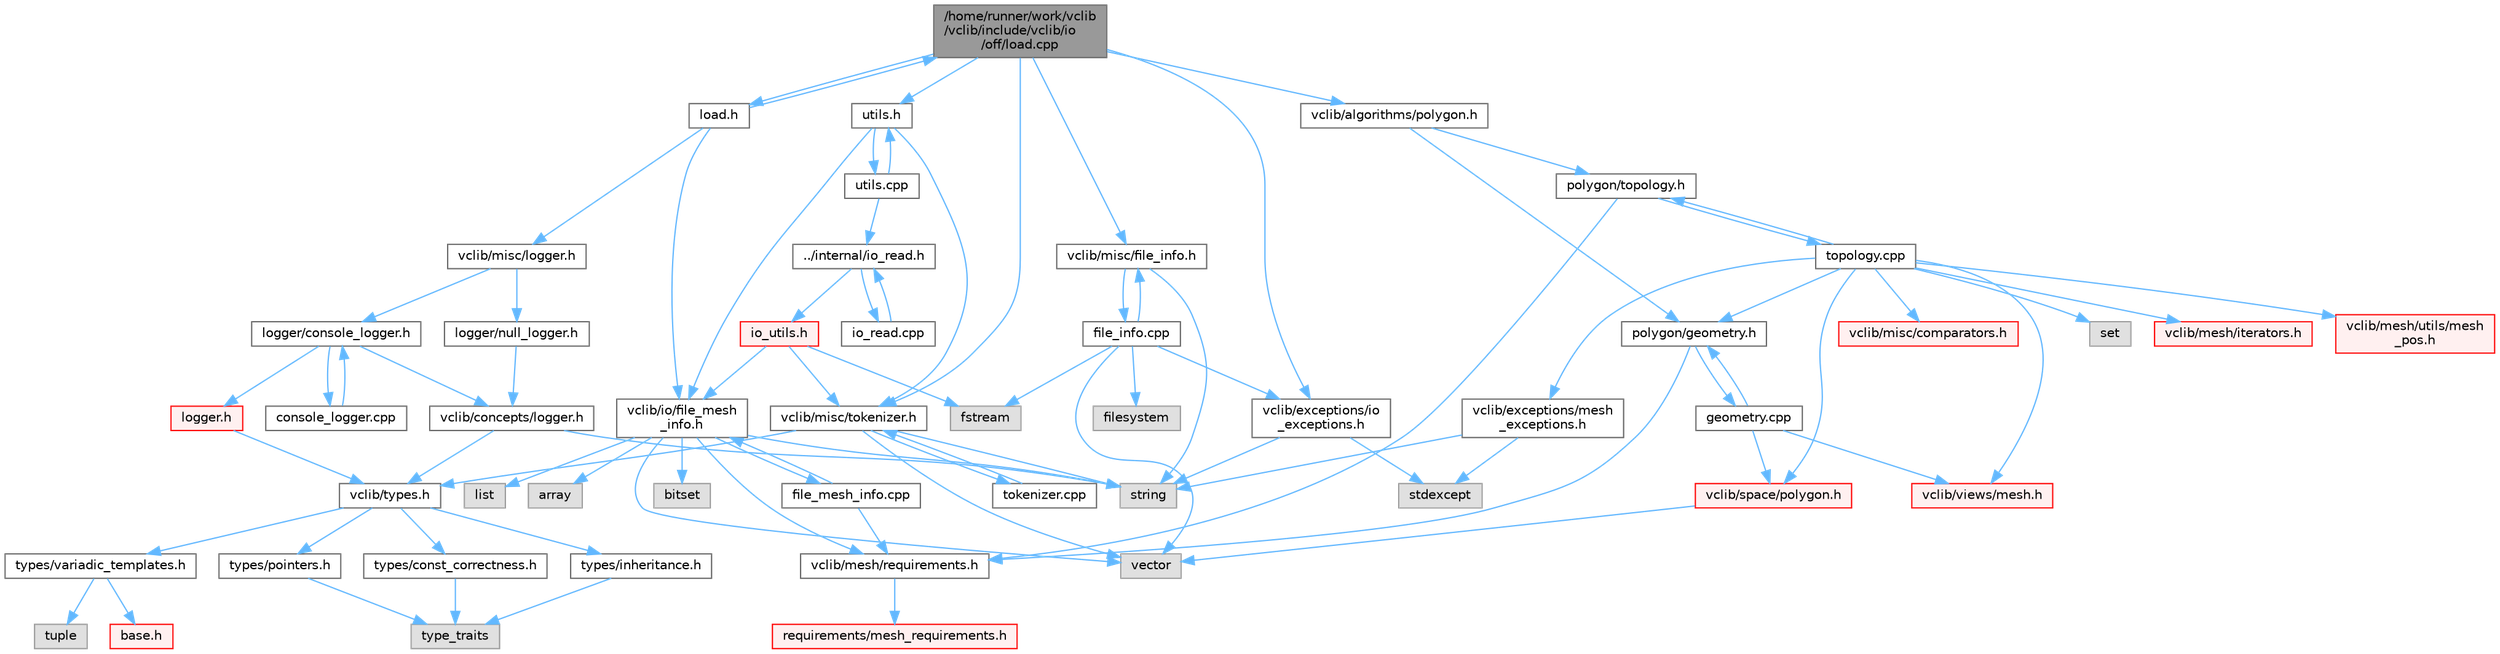 digraph "/home/runner/work/vclib/vclib/include/vclib/io/off/load.cpp"
{
 // LATEX_PDF_SIZE
  bgcolor="transparent";
  edge [fontname=Helvetica,fontsize=10,labelfontname=Helvetica,labelfontsize=10];
  node [fontname=Helvetica,fontsize=10,shape=box,height=0.2,width=0.4];
  Node1 [label="/home/runner/work/vclib\l/vclib/include/vclib/io\l/off/load.cpp",height=0.2,width=0.4,color="gray40", fillcolor="grey60", style="filled", fontcolor="black",tooltip=" "];
  Node1 -> Node2 [color="steelblue1",style="solid"];
  Node2 [label="load.h",height=0.2,width=0.4,color="grey40", fillcolor="white", style="filled",URL="$off_2load_8h.html",tooltip=" "];
  Node2 -> Node3 [color="steelblue1",style="solid"];
  Node3 [label="vclib/io/file_mesh\l_info.h",height=0.2,width=0.4,color="grey40", fillcolor="white", style="filled",URL="$file__mesh__info_8h.html",tooltip=" "];
  Node3 -> Node4 [color="steelblue1",style="solid"];
  Node4 [label="array",height=0.2,width=0.4,color="grey60", fillcolor="#E0E0E0", style="filled",tooltip=" "];
  Node3 -> Node5 [color="steelblue1",style="solid"];
  Node5 [label="list",height=0.2,width=0.4,color="grey60", fillcolor="#E0E0E0", style="filled",tooltip=" "];
  Node3 -> Node6 [color="steelblue1",style="solid"];
  Node6 [label="string",height=0.2,width=0.4,color="grey60", fillcolor="#E0E0E0", style="filled",tooltip=" "];
  Node3 -> Node7 [color="steelblue1",style="solid"];
  Node7 [label="vector",height=0.2,width=0.4,color="grey60", fillcolor="#E0E0E0", style="filled",tooltip=" "];
  Node3 -> Node8 [color="steelblue1",style="solid"];
  Node8 [label="bitset",height=0.2,width=0.4,color="grey60", fillcolor="#E0E0E0", style="filled",tooltip=" "];
  Node3 -> Node9 [color="steelblue1",style="solid"];
  Node9 [label="vclib/mesh/requirements.h",height=0.2,width=0.4,color="grey40", fillcolor="white", style="filled",URL="$requirements_8h.html",tooltip=" "];
  Node9 -> Node10 [color="steelblue1",style="solid"];
  Node10 [label="requirements/mesh_requirements.h",height=0.2,width=0.4,color="red", fillcolor="#FFF0F0", style="filled",URL="$mesh__requirements_8h.html",tooltip=" "];
  Node3 -> Node178 [color="steelblue1",style="solid"];
  Node178 [label="file_mesh_info.cpp",height=0.2,width=0.4,color="grey40", fillcolor="white", style="filled",URL="$file__mesh__info_8cpp.html",tooltip=" "];
  Node178 -> Node3 [color="steelblue1",style="solid"];
  Node178 -> Node9 [color="steelblue1",style="solid"];
  Node2 -> Node179 [color="steelblue1",style="solid"];
  Node179 [label="vclib/misc/logger.h",height=0.2,width=0.4,color="grey40", fillcolor="white", style="filled",URL="$misc_2logger_8h.html",tooltip=" "];
  Node179 -> Node180 [color="steelblue1",style="solid"];
  Node180 [label="logger/console_logger.h",height=0.2,width=0.4,color="grey40", fillcolor="white", style="filled",URL="$console__logger_8h.html",tooltip=" "];
  Node180 -> Node181 [color="steelblue1",style="solid"];
  Node181 [label="logger.h",height=0.2,width=0.4,color="red", fillcolor="#FFF0F0", style="filled",URL="$misc_2logger_2logger_8h.html",tooltip=" "];
  Node181 -> Node16 [color="steelblue1",style="solid"];
  Node16 [label="vclib/types.h",height=0.2,width=0.4,color="grey40", fillcolor="white", style="filled",URL="$types_8h.html",tooltip=" "];
  Node16 -> Node17 [color="steelblue1",style="solid"];
  Node17 [label="types/const_correctness.h",height=0.2,width=0.4,color="grey40", fillcolor="white", style="filled",URL="$types_2const__correctness_8h.html",tooltip=" "];
  Node17 -> Node18 [color="steelblue1",style="solid"];
  Node18 [label="type_traits",height=0.2,width=0.4,color="grey60", fillcolor="#E0E0E0", style="filled",tooltip=" "];
  Node16 -> Node19 [color="steelblue1",style="solid"];
  Node19 [label="types/inheritance.h",height=0.2,width=0.4,color="grey40", fillcolor="white", style="filled",URL="$inheritance_8h.html",tooltip=" "];
  Node19 -> Node18 [color="steelblue1",style="solid"];
  Node16 -> Node20 [color="steelblue1",style="solid"];
  Node20 [label="types/pointers.h",height=0.2,width=0.4,color="grey40", fillcolor="white", style="filled",URL="$types_2pointers_8h.html",tooltip=" "];
  Node20 -> Node18 [color="steelblue1",style="solid"];
  Node16 -> Node21 [color="steelblue1",style="solid"];
  Node21 [label="types/variadic_templates.h",height=0.2,width=0.4,color="grey40", fillcolor="white", style="filled",URL="$variadic__templates_8h.html",tooltip=" "];
  Node21 -> Node22 [color="steelblue1",style="solid"];
  Node22 [label="base.h",height=0.2,width=0.4,color="red", fillcolor="#FFF0F0", style="filled",URL="$types_2base_8h.html",tooltip=" "];
  Node21 -> Node26 [color="steelblue1",style="solid"];
  Node26 [label="tuple",height=0.2,width=0.4,color="grey60", fillcolor="#E0E0E0", style="filled",tooltip=" "];
  Node180 -> Node192 [color="steelblue1",style="solid"];
  Node192 [label="vclib/concepts/logger.h",height=0.2,width=0.4,color="grey40", fillcolor="white", style="filled",URL="$concepts_2logger_8h.html",tooltip=" "];
  Node192 -> Node6 [color="steelblue1",style="solid"];
  Node192 -> Node16 [color="steelblue1",style="solid"];
  Node180 -> Node193 [color="steelblue1",style="solid"];
  Node193 [label="console_logger.cpp",height=0.2,width=0.4,color="grey40", fillcolor="white", style="filled",URL="$console__logger_8cpp.html",tooltip=" "];
  Node193 -> Node180 [color="steelblue1",style="solid"];
  Node179 -> Node194 [color="steelblue1",style="solid"];
  Node194 [label="logger/null_logger.h",height=0.2,width=0.4,color="grey40", fillcolor="white", style="filled",URL="$null__logger_8h.html",tooltip=" "];
  Node194 -> Node192 [color="steelblue1",style="solid"];
  Node2 -> Node1 [color="steelblue1",style="solid"];
  Node1 -> Node195 [color="steelblue1",style="solid"];
  Node195 [label="vclib/algorithms/polygon.h",height=0.2,width=0.4,color="grey40", fillcolor="white", style="filled",URL="$algorithms_2polygon_8h.html",tooltip=" "];
  Node195 -> Node196 [color="steelblue1",style="solid"];
  Node196 [label="polygon/geometry.h",height=0.2,width=0.4,color="grey40", fillcolor="white", style="filled",URL="$geometry_8h.html",tooltip=" "];
  Node196 -> Node9 [color="steelblue1",style="solid"];
  Node196 -> Node197 [color="steelblue1",style="solid"];
  Node197 [label="geometry.cpp",height=0.2,width=0.4,color="grey40", fillcolor="white", style="filled",URL="$geometry_8cpp.html",tooltip=" "];
  Node197 -> Node196 [color="steelblue1",style="solid"];
  Node197 -> Node198 [color="steelblue1",style="solid"];
  Node198 [label="vclib/space/polygon.h",height=0.2,width=0.4,color="red", fillcolor="#FFF0F0", style="filled",URL="$space_2polygon_8h.html",tooltip=" "];
  Node198 -> Node7 [color="steelblue1",style="solid"];
  Node197 -> Node211 [color="steelblue1",style="solid"];
  Node211 [label="vclib/views/mesh.h",height=0.2,width=0.4,color="red", fillcolor="#FFF0F0", style="filled",URL="$views_2mesh_8h.html",tooltip=" "];
  Node195 -> Node230 [color="steelblue1",style="solid"];
  Node230 [label="polygon/topology.h",height=0.2,width=0.4,color="grey40", fillcolor="white", style="filled",URL="$polygon_2topology_8h.html",tooltip=" "];
  Node230 -> Node9 [color="steelblue1",style="solid"];
  Node230 -> Node231 [color="steelblue1",style="solid"];
  Node231 [label="topology.cpp",height=0.2,width=0.4,color="grey40", fillcolor="white", style="filled",URL="$polygon_2topology_8cpp.html",tooltip=" "];
  Node231 -> Node230 [color="steelblue1",style="solid"];
  Node231 -> Node232 [color="steelblue1",style="solid"];
  Node232 [label="set",height=0.2,width=0.4,color="grey60", fillcolor="#E0E0E0", style="filled",tooltip=" "];
  Node231 -> Node74 [color="steelblue1",style="solid"];
  Node74 [label="vclib/exceptions/mesh\l_exceptions.h",height=0.2,width=0.4,color="grey40", fillcolor="white", style="filled",URL="$mesh__exceptions_8h.html",tooltip=" "];
  Node74 -> Node75 [color="steelblue1",style="solid"];
  Node75 [label="stdexcept",height=0.2,width=0.4,color="grey60", fillcolor="#E0E0E0", style="filled",tooltip=" "];
  Node74 -> Node6 [color="steelblue1",style="solid"];
  Node231 -> Node233 [color="steelblue1",style="solid"];
  Node233 [label="vclib/mesh/iterators.h",height=0.2,width=0.4,color="red", fillcolor="#FFF0F0", style="filled",URL="$mesh_2iterators_8h.html",tooltip=" "];
  Node231 -> Node237 [color="steelblue1",style="solid"];
  Node237 [label="vclib/mesh/utils/mesh\l_pos.h",height=0.2,width=0.4,color="red", fillcolor="#FFF0F0", style="filled",URL="$mesh__pos_8h.html",tooltip=" "];
  Node231 -> Node211 [color="steelblue1",style="solid"];
  Node231 -> Node239 [color="steelblue1",style="solid"];
  Node239 [label="vclib/misc/comparators.h",height=0.2,width=0.4,color="red", fillcolor="#FFF0F0", style="filled",URL="$comparators_8h.html",tooltip=" "];
  Node231 -> Node198 [color="steelblue1",style="solid"];
  Node231 -> Node196 [color="steelblue1",style="solid"];
  Node1 -> Node241 [color="steelblue1",style="solid"];
  Node241 [label="vclib/exceptions/io\l_exceptions.h",height=0.2,width=0.4,color="grey40", fillcolor="white", style="filled",URL="$io__exceptions_8h.html",tooltip=" "];
  Node241 -> Node75 [color="steelblue1",style="solid"];
  Node241 -> Node6 [color="steelblue1",style="solid"];
  Node1 -> Node242 [color="steelblue1",style="solid"];
  Node242 [label="vclib/misc/file_info.h",height=0.2,width=0.4,color="grey40", fillcolor="white", style="filled",URL="$file__info_8h.html",tooltip=" "];
  Node242 -> Node6 [color="steelblue1",style="solid"];
  Node242 -> Node243 [color="steelblue1",style="solid"];
  Node243 [label="file_info.cpp",height=0.2,width=0.4,color="grey40", fillcolor="white", style="filled",URL="$file__info_8cpp.html",tooltip=" "];
  Node243 -> Node242 [color="steelblue1",style="solid"];
  Node243 -> Node244 [color="steelblue1",style="solid"];
  Node244 [label="fstream",height=0.2,width=0.4,color="grey60", fillcolor="#E0E0E0", style="filled",tooltip=" "];
  Node243 -> Node245 [color="steelblue1",style="solid"];
  Node245 [label="filesystem",height=0.2,width=0.4,color="grey60", fillcolor="#E0E0E0", style="filled",tooltip=" "];
  Node243 -> Node7 [color="steelblue1",style="solid"];
  Node243 -> Node241 [color="steelblue1",style="solid"];
  Node1 -> Node246 [color="steelblue1",style="solid"];
  Node246 [label="vclib/misc/tokenizer.h",height=0.2,width=0.4,color="grey40", fillcolor="white", style="filled",URL="$tokenizer_8h.html",tooltip=" "];
  Node246 -> Node6 [color="steelblue1",style="solid"];
  Node246 -> Node7 [color="steelblue1",style="solid"];
  Node246 -> Node16 [color="steelblue1",style="solid"];
  Node246 -> Node247 [color="steelblue1",style="solid"];
  Node247 [label="tokenizer.cpp",height=0.2,width=0.4,color="grey40", fillcolor="white", style="filled",URL="$tokenizer_8cpp.html",tooltip=" "];
  Node247 -> Node246 [color="steelblue1",style="solid"];
  Node1 -> Node248 [color="steelblue1",style="solid"];
  Node248 [label="utils.h",height=0.2,width=0.4,color="grey40", fillcolor="white", style="filled",URL="$utils_8h.html",tooltip=" "];
  Node248 -> Node246 [color="steelblue1",style="solid"];
  Node248 -> Node3 [color="steelblue1",style="solid"];
  Node248 -> Node249 [color="steelblue1",style="solid"];
  Node249 [label="utils.cpp",height=0.2,width=0.4,color="grey40", fillcolor="white", style="filled",URL="$utils_8cpp.html",tooltip=" "];
  Node249 -> Node248 [color="steelblue1",style="solid"];
  Node249 -> Node250 [color="steelblue1",style="solid"];
  Node250 [label="../internal/io_read.h",height=0.2,width=0.4,color="grey40", fillcolor="white", style="filled",URL="$io__read_8h.html",tooltip=" "];
  Node250 -> Node251 [color="steelblue1",style="solid"];
  Node251 [label="io_utils.h",height=0.2,width=0.4,color="red", fillcolor="#FFF0F0", style="filled",URL="$io__utils_8h.html",tooltip=" "];
  Node251 -> Node244 [color="steelblue1",style="solid"];
  Node251 -> Node3 [color="steelblue1",style="solid"];
  Node251 -> Node246 [color="steelblue1",style="solid"];
  Node250 -> Node256 [color="steelblue1",style="solid"];
  Node256 [label="io_read.cpp",height=0.2,width=0.4,color="grey40", fillcolor="white", style="filled",URL="$io__read_8cpp.html",tooltip=" "];
  Node256 -> Node250 [color="steelblue1",style="solid"];
}

